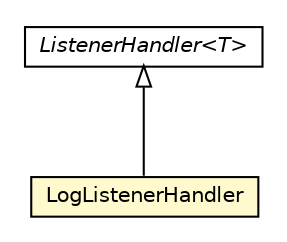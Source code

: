 #!/usr/local/bin/dot
#
# Class diagram 
# Generated by UMLGraph version R5_6-24-gf6e263 (http://www.umlgraph.org/)
#

digraph G {
	edge [fontname="Helvetica",fontsize=10,labelfontname="Helvetica",labelfontsize=10];
	node [fontname="Helvetica",fontsize=10,shape=plaintext];
	nodesep=0.25;
	ranksep=0.5;
	// org.universAAL.middleware.managers.distributedmw.impl.ListenerHandler<T>
	c248692 [label=<<table title="org.universAAL.middleware.managers.distributedmw.impl.ListenerHandler" border="0" cellborder="1" cellspacing="0" cellpadding="2" port="p" href="./ListenerHandler.html">
		<tr><td><table border="0" cellspacing="0" cellpadding="1">
<tr><td align="center" balign="center"><font face="Helvetica-Oblique"> ListenerHandler&lt;T&gt; </font></td></tr>
		</table></td></tr>
		</table>>, URL="./ListenerHandler.html", fontname="Helvetica", fontcolor="black", fontsize=10.0];
	// org.universAAL.middleware.managers.distributedmw.impl.LogListenerHandler
	c248693 [label=<<table title="org.universAAL.middleware.managers.distributedmw.impl.LogListenerHandler" border="0" cellborder="1" cellspacing="0" cellpadding="2" port="p" bgcolor="lemonChiffon" href="./LogListenerHandler.html">
		<tr><td><table border="0" cellspacing="0" cellpadding="1">
<tr><td align="center" balign="center"> LogListenerHandler </td></tr>
		</table></td></tr>
		</table>>, URL="./LogListenerHandler.html", fontname="Helvetica", fontcolor="black", fontsize=10.0];
	//org.universAAL.middleware.managers.distributedmw.impl.LogListenerHandler extends org.universAAL.middleware.managers.distributedmw.impl.ListenerHandler<org.universAAL.middleware.managers.distributedmw.api.DistributedLogListener>
	c248692:p -> c248693:p [dir=back,arrowtail=empty];
}

